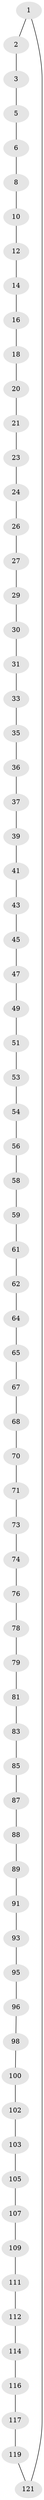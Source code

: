 // Generated by graph-tools (version 1.1) at 2025/24/03/03/25 07:24:20]
// undirected, 73 vertices, 73 edges
graph export_dot {
graph [start="1"]
  node [color=gray90,style=filled];
  1 [super="+123"];
  2;
  3 [super="+4"];
  5;
  6 [super="+7"];
  8 [super="+9"];
  10 [super="+11"];
  12 [super="+13"];
  14 [super="+15"];
  16 [super="+17"];
  18 [super="+19"];
  20;
  21 [super="+22"];
  23;
  24 [super="+25"];
  26;
  27 [super="+28"];
  29;
  30;
  31 [super="+32"];
  33 [super="+34"];
  35;
  36;
  37 [super="+38"];
  39 [super="+40"];
  41 [super="+42"];
  43 [super="+44"];
  45 [super="+46"];
  47 [super="+48"];
  49 [super="+50"];
  51 [super="+52"];
  53;
  54 [super="+55"];
  56 [super="+57"];
  58;
  59 [super="+60"];
  61;
  62 [super="+63"];
  64;
  65 [super="+66"];
  67;
  68 [super="+69"];
  70;
  71 [super="+72"];
  73;
  74 [super="+75"];
  76 [super="+77"];
  78;
  79 [super="+80"];
  81 [super="+82"];
  83 [super="+84"];
  85 [super="+86"];
  87;
  88;
  89 [super="+90"];
  91 [super="+92"];
  93 [super="+94"];
  95;
  96 [super="+97"];
  98 [super="+99"];
  100 [super="+101"];
  102;
  103 [super="+104"];
  105 [super="+106"];
  107 [super="+108"];
  109 [super="+110"];
  111;
  112 [super="+113"];
  114 [super="+115"];
  116;
  117 [super="+118"];
  119 [super="+120"];
  121 [super="+122"];
  1 -- 2;
  1 -- 121;
  2 -- 3;
  3 -- 5;
  5 -- 6;
  6 -- 8;
  8 -- 10;
  10 -- 12;
  12 -- 14;
  14 -- 16;
  16 -- 18;
  18 -- 20;
  20 -- 21;
  21 -- 23;
  23 -- 24;
  24 -- 26;
  26 -- 27;
  27 -- 29;
  29 -- 30;
  30 -- 31;
  31 -- 33;
  33 -- 35;
  35 -- 36;
  36 -- 37;
  37 -- 39;
  39 -- 41;
  41 -- 43;
  43 -- 45;
  45 -- 47;
  47 -- 49;
  49 -- 51;
  51 -- 53;
  53 -- 54;
  54 -- 56;
  56 -- 58;
  58 -- 59;
  59 -- 61;
  61 -- 62;
  62 -- 64;
  64 -- 65;
  65 -- 67;
  67 -- 68;
  68 -- 70;
  70 -- 71;
  71 -- 73;
  73 -- 74;
  74 -- 76;
  76 -- 78;
  78 -- 79;
  79 -- 81;
  81 -- 83;
  83 -- 85;
  85 -- 87;
  87 -- 88;
  88 -- 89;
  89 -- 91;
  91 -- 93;
  93 -- 95;
  95 -- 96;
  96 -- 98;
  98 -- 100;
  100 -- 102;
  102 -- 103;
  103 -- 105;
  105 -- 107;
  107 -- 109;
  109 -- 111;
  111 -- 112;
  112 -- 114;
  114 -- 116;
  116 -- 117;
  117 -- 119;
  119 -- 121;
}

